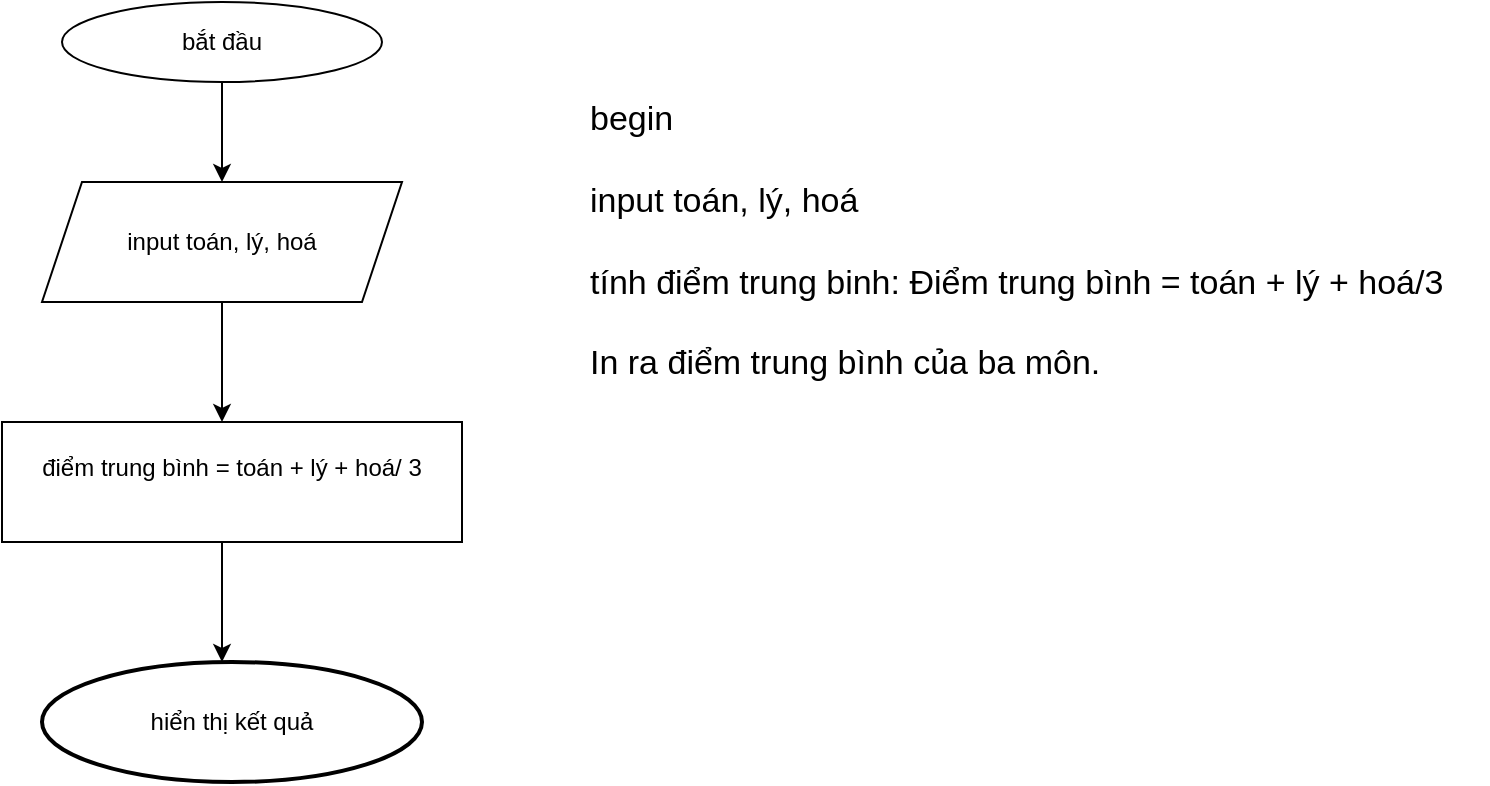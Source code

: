 <mxfile version="26.1.0">
  <diagram name="Page-1" id="hQSeXqwMeEQ0EP_KIPkg">
    <mxGraphModel grid="1" page="1" gridSize="10" guides="1" tooltips="1" connect="1" arrows="1" fold="1" pageScale="1" pageWidth="850" pageHeight="1100" math="0" shadow="0">
      <root>
        <mxCell id="0" />
        <mxCell id="1" parent="0" />
        <mxCell id="rxKavJKQo01hqmXTo2Em-1" value="bắt đầu" style="ellipse;whiteSpace=wrap;html=1;" vertex="1" parent="1">
          <mxGeometry x="90" y="120" width="160" height="40" as="geometry" />
        </mxCell>
        <mxCell id="rxKavJKQo01hqmXTo2Em-2" value="" style="endArrow=classic;html=1;rounded=0;" edge="1" parent="1">
          <mxGeometry width="50" height="50" relative="1" as="geometry">
            <mxPoint x="170" y="160" as="sourcePoint" />
            <mxPoint x="170" y="210" as="targetPoint" />
          </mxGeometry>
        </mxCell>
        <mxCell id="rxKavJKQo01hqmXTo2Em-3" value="input toán, lý, hoá" style="shape=parallelogram;perimeter=parallelogramPerimeter;whiteSpace=wrap;html=1;fixedSize=1;" vertex="1" parent="1">
          <mxGeometry x="80" y="210" width="180" height="60" as="geometry" />
        </mxCell>
        <mxCell id="rxKavJKQo01hqmXTo2Em-4" value="" style="endArrow=classic;html=1;rounded=0;" edge="1" parent="1">
          <mxGeometry width="50" height="50" relative="1" as="geometry">
            <mxPoint x="170" y="270" as="sourcePoint" />
            <mxPoint x="170" y="330" as="targetPoint" />
          </mxGeometry>
        </mxCell>
        <mxCell id="rxKavJKQo01hqmXTo2Em-5" value="điểm trung bình = toán + lý + hoá/ 3&lt;div&gt;&lt;br&gt;&lt;/div&gt;" style="rounded=0;whiteSpace=wrap;html=1;" vertex="1" parent="1">
          <mxGeometry x="60" y="330" width="230" height="60" as="geometry" />
        </mxCell>
        <mxCell id="rxKavJKQo01hqmXTo2Em-6" value="" style="endArrow=classic;html=1;rounded=0;" edge="1" parent="1">
          <mxGeometry width="50" height="50" relative="1" as="geometry">
            <mxPoint x="170" y="390" as="sourcePoint" />
            <mxPoint x="170" y="450" as="targetPoint" />
          </mxGeometry>
        </mxCell>
        <mxCell id="rxKavJKQo01hqmXTo2Em-7" value="hiển thị kết quả" style="strokeWidth=2;html=1;shape=mxgraph.flowchart.start_1;whiteSpace=wrap;" vertex="1" parent="1">
          <mxGeometry x="80" y="450" width="190" height="60" as="geometry" />
        </mxCell>
        <mxCell id="rxKavJKQo01hqmXTo2Em-8" value="&lt;font style=&quot;font-size: 17px;&quot;&gt;begin&lt;br&gt;&lt;br&gt;input toán, lý, hoá&lt;br&gt;&lt;br&gt;tính điểm trung binh: Điểm trung bình = toán + lý + hoá/3&lt;br&gt;&lt;br&gt;In ra điểm trung bình của ba môn.&lt;/font&gt;" style="text;html=1;align=left;verticalAlign=middle;resizable=0;points=[];autosize=1;strokeColor=none;fillColor=none;" vertex="1" parent="1">
          <mxGeometry x="352" y="163" width="451" height="154" as="geometry" />
        </mxCell>
      </root>
    </mxGraphModel>
  </diagram>
</mxfile>
